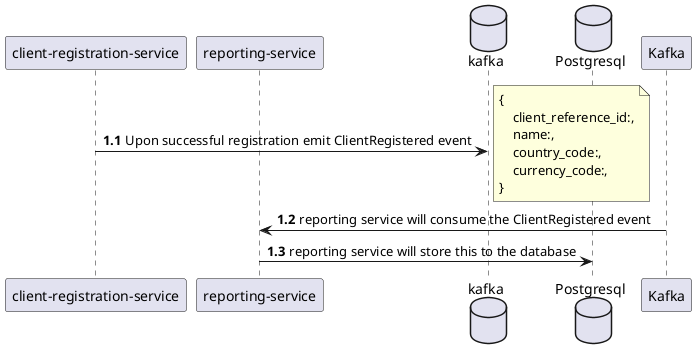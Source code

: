 @startuml
'https://plantuml.com/sequence-diagram

autonumber 1.1

participant "client-registration-service" as CRS
participant "reporting-service" as RS
database kafka
database Postgresql

CRS -> kafka: Upon successful registration emit ClientRegistered event
note right
{
    client_reference_id:,
    name:,
    country_code:,
    currency_code:,
}
end note
Kafka -> RS: reporting service will consume the ClientRegistered event
RS -> Postgresql: reporting service will store this to the database

@enduml